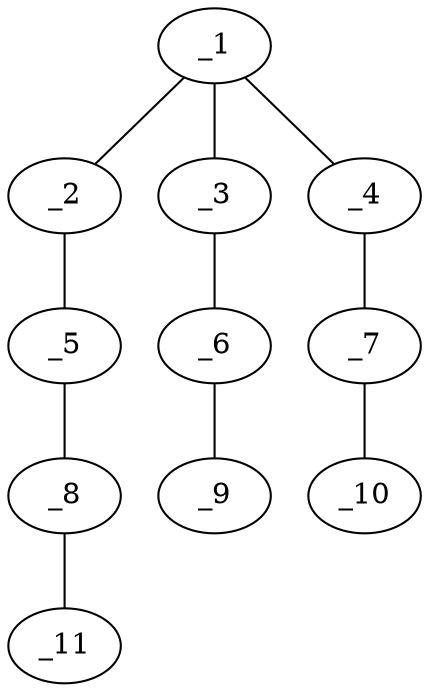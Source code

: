 graph molid54829 {
	_1	 [charge=0,
		chem=4,
		symbol="N  ",
		x="4.5981",
		y="0.75"];
	_2	 [charge=0,
		chem=1,
		symbol="C  ",
		x="5.4641",
		y="1.25"];
	_1 -- _2	 [valence=1];
	_3	 [charge=0,
		chem=1,
		symbol="C  ",
		x="3.7321",
		y="1.25"];
	_1 -- _3	 [valence=1];
	_4	 [charge=0,
		chem=1,
		symbol="C  ",
		x="4.5981",
		y="-0.25"];
	_1 -- _4	 [valence=1];
	_5	 [charge=0,
		chem=1,
		symbol="C  ",
		x="6.3301",
		y="0.75"];
	_2 -- _5	 [valence=1];
	_6	 [charge=0,
		chem=1,
		symbol="C  ",
		x="2.866",
		y="0.75"];
	_3 -- _6	 [valence=1];
	_7	 [charge=0,
		chem=1,
		symbol="C  ",
		x="3.7321",
		y="-0.75"];
	_4 -- _7	 [valence=1];
	_8	 [charge=0,
		chem=1,
		symbol="C  ",
		x="7.1962",
		y="1.25"];
	_5 -- _8	 [valence=1];
	_9	 [charge=0,
		chem=2,
		symbol="O  ",
		x=2,
		y="1.25"];
	_6 -- _9	 [valence=1];
	_10	 [charge=0,
		chem=2,
		symbol="O  ",
		x="3.7321",
		y="-1.75"];
	_7 -- _10	 [valence=1];
	_11	 [charge=0,
		chem=4,
		symbol="N  ",
		x="8.0622",
		y="1.75"];
	_8 -- _11	 [valence=3];
}
